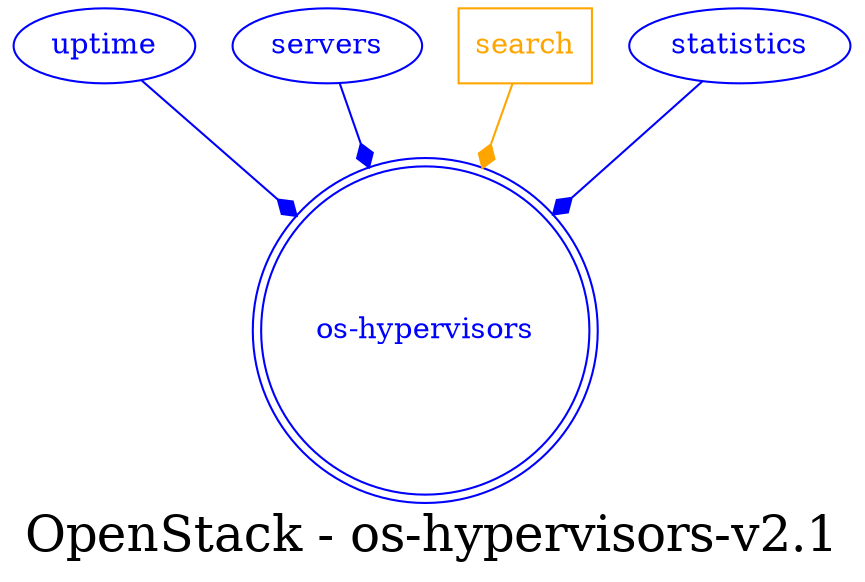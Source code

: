 digraph LexiconGraph {
graph[label="OpenStack - os-hypervisors-v2.1", fontsize=24]
splines=true
"os-hypervisors" [color=blue, fontcolor=blue, shape=doublecircle]
"uptime" -> "os-hypervisors" [color=blue, fontcolor=blue, arrowhead=diamond, arrowtail=none]
"uptime" [color=blue, fontcolor=blue, shape=ellipse]
"servers" -> "os-hypervisors" [color=blue, fontcolor=blue, arrowhead=diamond, arrowtail=none]
"servers" [color=blue, fontcolor=blue, shape=ellipse]
"search" [color=orange, fontcolor=orange, shape=box]
"search" -> "os-hypervisors" [color=orange, fontcolor=orange, arrowhead=diamond, arrowtail=none]
"statistics" -> "os-hypervisors" [color=blue, fontcolor=blue, arrowhead=diamond, arrowtail=none]
"statistics" [color=blue, fontcolor=blue, shape=ellipse]
}
